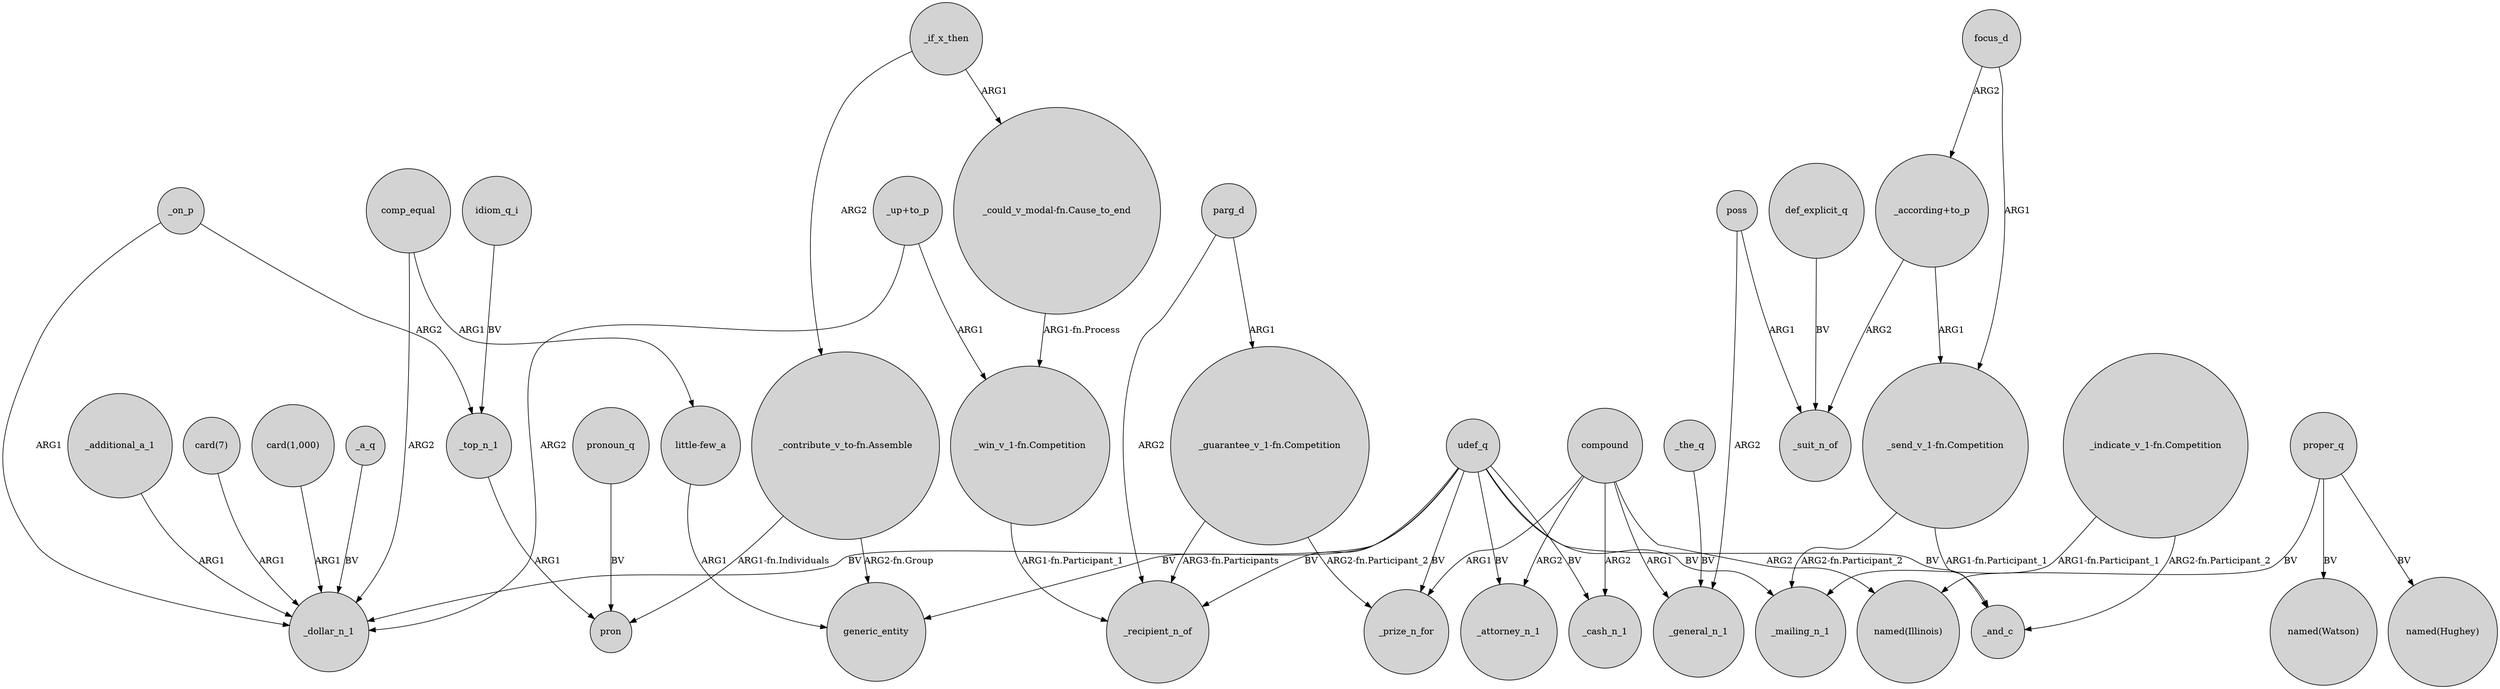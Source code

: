 digraph {
	node [shape=circle style=filled]
	_additional_a_1 -> _dollar_n_1 [label=ARG1]
	"_contribute_v_to-fn.Assemble" -> generic_entity [label="ARG2-fn.Group"]
	poss -> _suit_n_of [label=ARG1]
	udef_q -> _cash_n_1 [label=BV]
	_a_q -> _dollar_n_1 [label=BV]
	udef_q -> _prize_n_for [label=BV]
	compound -> _cash_n_1 [label=ARG2]
	"_up+to_p" -> _dollar_n_1 [label=ARG2]
	"_according+to_p" -> "_send_v_1-fn.Competition" [label=ARG1]
	"_send_v_1-fn.Competition" -> _mailing_n_1 [label="ARG2-fn.Participant_2"]
	_the_q -> _general_n_1 [label=BV]
	proper_q -> "named(Illinois)" [label=BV]
	_on_p -> _dollar_n_1 [label=ARG1]
	compound -> _prize_n_for [label=ARG1]
	"_send_v_1-fn.Competition" -> _and_c [label="ARG1-fn.Participant_1"]
	_top_n_1 -> pron [label=ARG1]
	focus_d -> "_according+to_p" [label=ARG2]
	_on_p -> _top_n_1 [label=ARG2]
	_if_x_then -> "_contribute_v_to-fn.Assemble" [label=ARG2]
	udef_q -> _and_c [label=BV]
	"_guarantee_v_1-fn.Competition" -> _recipient_n_of [label="ARG3-fn.Participants"]
	udef_q -> _recipient_n_of [label=BV]
	"little-few_a" -> generic_entity [label=ARG1]
	"_win_v_1-fn.Competition" -> _recipient_n_of [label="ARG1-fn.Participant_1"]
	udef_q -> generic_entity [label=BV]
	_if_x_then -> "_could_v_modal-fn.Cause_to_end" [label=ARG1]
	pronoun_q -> pron [label=BV]
	"card(7)" -> _dollar_n_1 [label=ARG1]
	comp_equal -> _dollar_n_1 [label=ARG2]
	"_indicate_v_1-fn.Competition" -> _mailing_n_1 [label="ARG1-fn.Participant_1"]
	"_according+to_p" -> _suit_n_of [label=ARG2]
	"_could_v_modal-fn.Cause_to_end" -> "_win_v_1-fn.Competition" [label="ARG1-fn.Process"]
	comp_equal -> "little-few_a" [label=ARG1]
	parg_d -> _recipient_n_of [label=ARG2]
	proper_q -> "named(Hughey)" [label=BV]
	"_indicate_v_1-fn.Competition" -> _and_c [label="ARG2-fn.Participant_2"]
	udef_q -> _dollar_n_1 [label=BV]
	"card(1,000)" -> _dollar_n_1 [label=ARG1]
	udef_q -> _mailing_n_1 [label=BV]
	def_explicit_q -> _suit_n_of [label=BV]
	idiom_q_i -> _top_n_1 [label=BV]
	"_contribute_v_to-fn.Assemble" -> pron [label="ARG1-fn.Individuals"]
	udef_q -> _attorney_n_1 [label=BV]
	"_guarantee_v_1-fn.Competition" -> _prize_n_for [label="ARG2-fn.Participant_2"]
	parg_d -> "_guarantee_v_1-fn.Competition" [label=ARG1]
	proper_q -> "named(Watson)" [label=BV]
	compound -> "named(Illinois)" [label=ARG2]
	poss -> _general_n_1 [label=ARG2]
	focus_d -> "_send_v_1-fn.Competition" [label=ARG1]
	compound -> _attorney_n_1 [label=ARG2]
	compound -> _general_n_1 [label=ARG1]
	"_up+to_p" -> "_win_v_1-fn.Competition" [label=ARG1]
}
